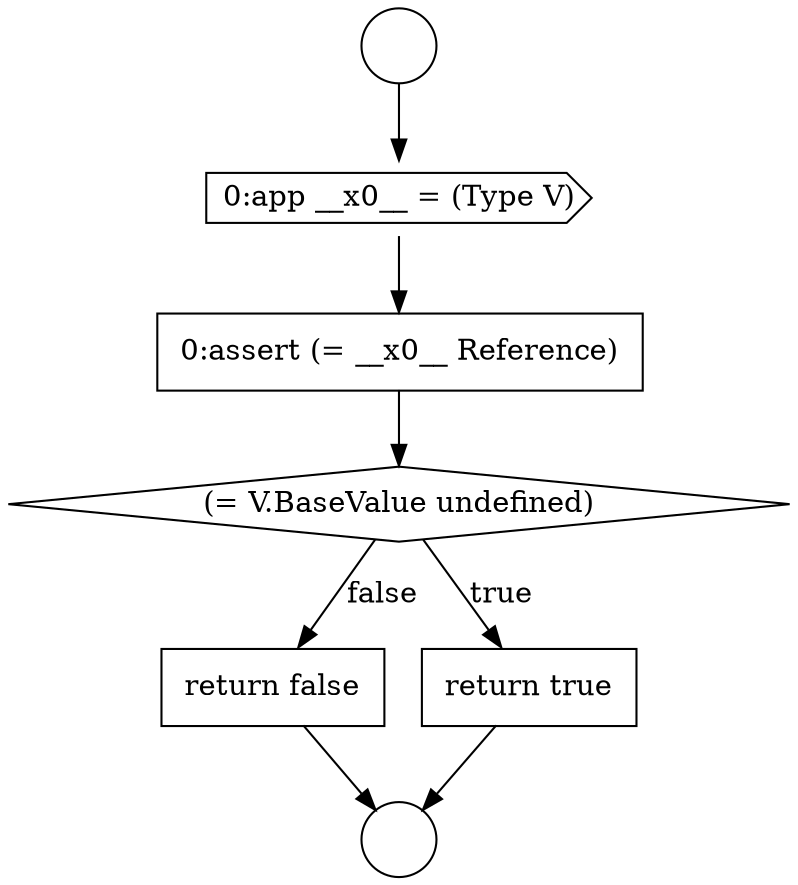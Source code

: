 digraph {
  node57 [shape=circle label=" " color="black" fillcolor="white" style=filled]
  node61 [shape=diamond, label=<<font color="black">(= V.BaseValue undefined)</font>> color="black" fillcolor="white" style=filled]
  node60 [shape=none, margin=0, label=<<font color="black">
    <table border="0" cellborder="1" cellspacing="0" cellpadding="10">
      <tr><td align="left">0:assert (= __x0__ Reference)</td></tr>
    </table>
  </font>> color="black" fillcolor="white" style=filled]
  node59 [shape=cds, label=<<font color="black">0:app __x0__ = (Type V)</font>> color="black" fillcolor="white" style=filled]
  node63 [shape=none, margin=0, label=<<font color="black">
    <table border="0" cellborder="1" cellspacing="0" cellpadding="10">
      <tr><td align="left">return false</td></tr>
    </table>
  </font>> color="black" fillcolor="white" style=filled]
  node58 [shape=circle label=" " color="black" fillcolor="white" style=filled]
  node62 [shape=none, margin=0, label=<<font color="black">
    <table border="0" cellborder="1" cellspacing="0" cellpadding="10">
      <tr><td align="left">return true</td></tr>
    </table>
  </font>> color="black" fillcolor="white" style=filled]
  node62 -> node58 [ color="black"]
  node63 -> node58 [ color="black"]
  node59 -> node60 [ color="black"]
  node60 -> node61 [ color="black"]
  node61 -> node62 [label=<<font color="black">true</font>> color="black"]
  node61 -> node63 [label=<<font color="black">false</font>> color="black"]
  node57 -> node59 [ color="black"]
}
